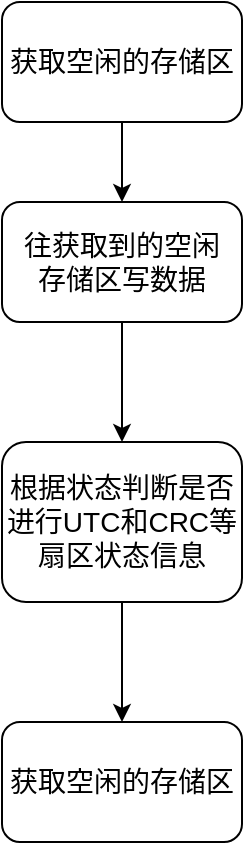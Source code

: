 <mxfile version="14.1.8" type="github"><diagram id="Yshll1KeJVqe1WhWziSk" name="Page-1"><mxGraphModel dx="694" dy="864" grid="1" gridSize="10" guides="1" tooltips="1" connect="1" arrows="1" fold="1" page="1" pageScale="1" pageWidth="827" pageHeight="1169" math="0" shadow="0"><root><mxCell id="0"/><mxCell id="1" parent="0"/><mxCell id="Qh0jjnEe6WZRLldCU-LE-3" style="edgeStyle=orthogonalEdgeStyle;rounded=0;orthogonalLoop=1;jettySize=auto;html=1;exitX=0.5;exitY=1;exitDx=0;exitDy=0;entryX=0.5;entryY=0;entryDx=0;entryDy=0;" edge="1" parent="1" source="3u4fdiKWrIFw9B-NbYQv-1" target="Qh0jjnEe6WZRLldCU-LE-1"><mxGeometry relative="1" as="geometry"/></mxCell><mxCell id="3u4fdiKWrIFw9B-NbYQv-1" value="&lt;font style=&quot;font-size: 14px&quot;&gt;获取空闲的存储区&lt;/font&gt;" style="rounded=1;whiteSpace=wrap;html=1;" parent="1" vertex="1"><mxGeometry x="280" y="30" width="120" height="60" as="geometry"/></mxCell><mxCell id="Qh0jjnEe6WZRLldCU-LE-4" style="edgeStyle=orthogonalEdgeStyle;rounded=0;orthogonalLoop=1;jettySize=auto;html=1;exitX=0.5;exitY=1;exitDx=0;exitDy=0;entryX=0.5;entryY=0;entryDx=0;entryDy=0;" edge="1" parent="1" source="Qh0jjnEe6WZRLldCU-LE-1" target="Qh0jjnEe6WZRLldCU-LE-2"><mxGeometry relative="1" as="geometry"/></mxCell><mxCell id="Qh0jjnEe6WZRLldCU-LE-1" value="&lt;span style=&quot;font-size: 14px&quot;&gt;往获取到的空闲&lt;br&gt;存储区写数据&lt;br&gt;&lt;/span&gt;" style="rounded=1;whiteSpace=wrap;html=1;" vertex="1" parent="1"><mxGeometry x="280" y="130" width="120" height="60" as="geometry"/></mxCell><mxCell id="Qh0jjnEe6WZRLldCU-LE-6" value="" style="edgeStyle=orthogonalEdgeStyle;rounded=0;orthogonalLoop=1;jettySize=auto;html=1;" edge="1" parent="1" source="Qh0jjnEe6WZRLldCU-LE-2" target="Qh0jjnEe6WZRLldCU-LE-5"><mxGeometry relative="1" as="geometry"/></mxCell><mxCell id="Qh0jjnEe6WZRLldCU-LE-2" value="&lt;span style=&quot;font-size: 14px&quot;&gt;根据状态判断是否进行UTC和CRC等扇区状态信息&lt;/span&gt;" style="rounded=1;whiteSpace=wrap;html=1;" vertex="1" parent="1"><mxGeometry x="280" y="250" width="120" height="80" as="geometry"/></mxCell><mxCell id="Qh0jjnEe6WZRLldCU-LE-5" value="&lt;font style=&quot;font-size: 14px&quot;&gt;获取空闲的存储区&lt;/font&gt;" style="rounded=1;whiteSpace=wrap;html=1;" vertex="1" parent="1"><mxGeometry x="280" y="390" width="120" height="60" as="geometry"/></mxCell></root></mxGraphModel></diagram></mxfile>